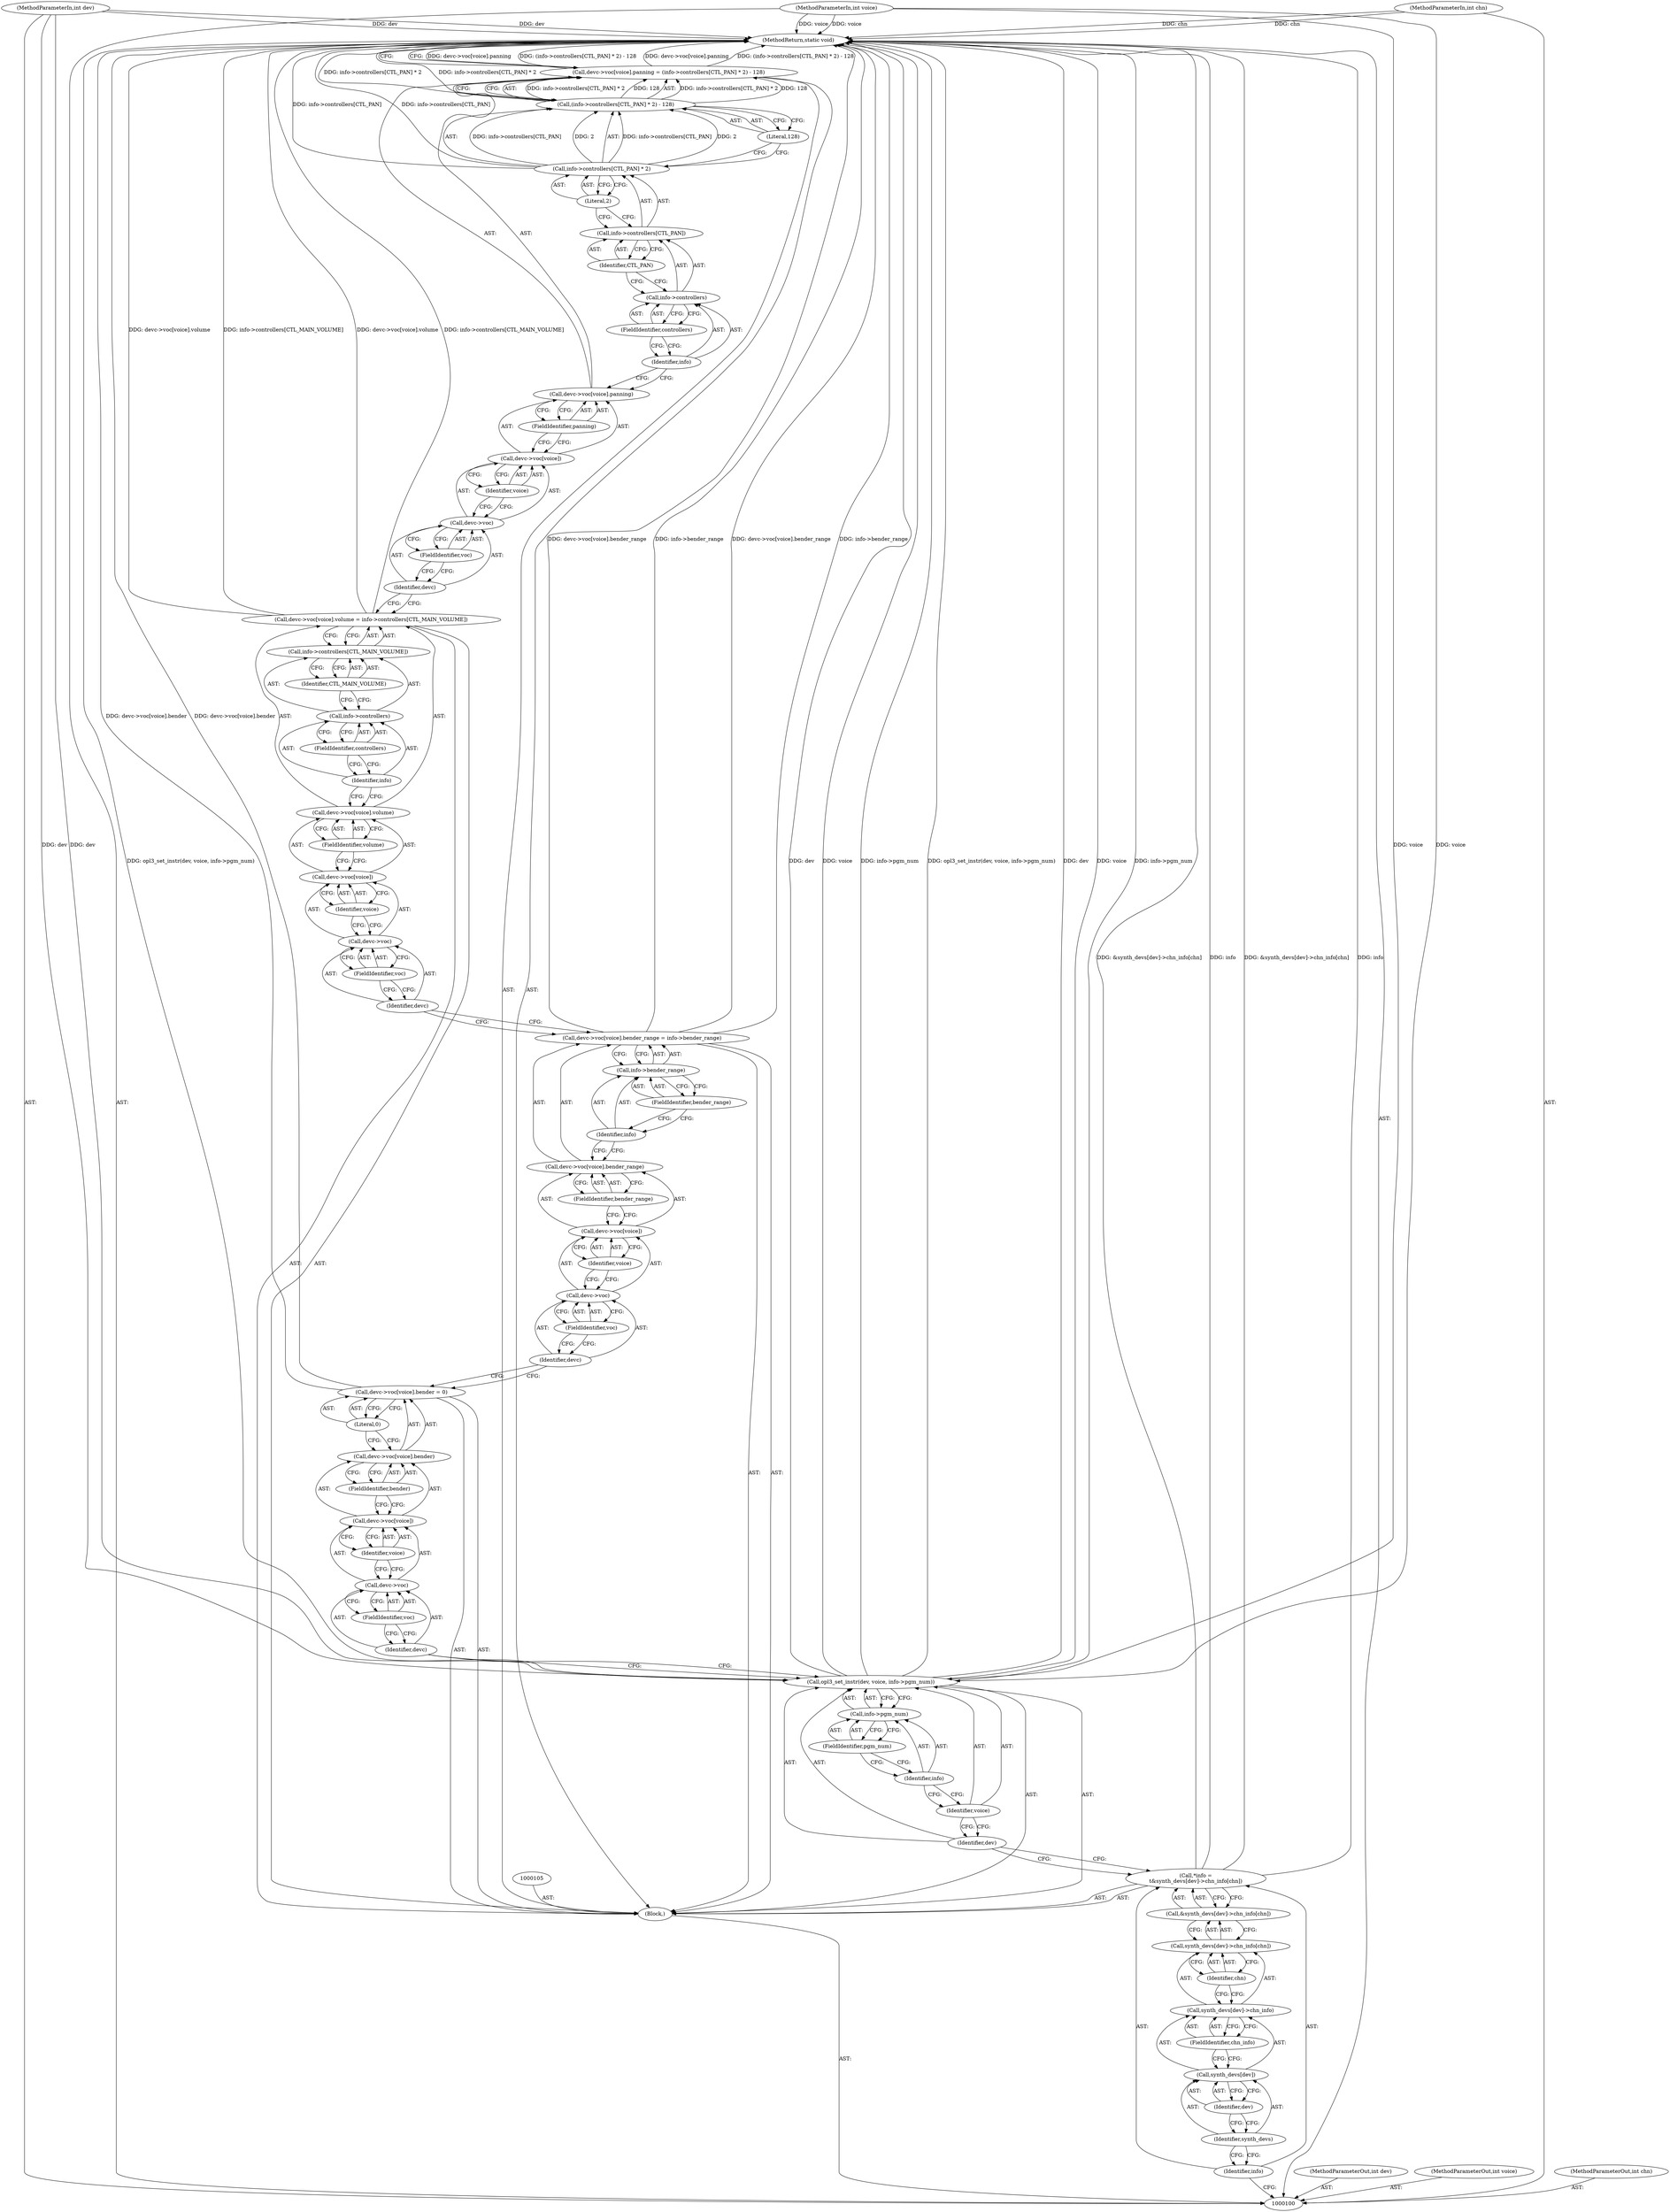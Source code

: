 digraph "1_linux_4d00135a680727f6c3be78f8befaac009030e4df_0" {
"1000172" [label="(MethodReturn,static void)"];
"1000101" [label="(MethodParameterIn,int dev)"];
"1000219" [label="(MethodParameterOut,int dev)"];
"1000102" [label="(MethodParameterIn,int voice)"];
"1000220" [label="(MethodParameterOut,int voice)"];
"1000103" [label="(MethodParameterIn,int chn)"];
"1000221" [label="(MethodParameterOut,int chn)"];
"1000142" [label="(Call,devc->voc[voice].volume = info->controllers[CTL_MAIN_VOLUME])"];
"1000143" [label="(Call,devc->voc[voice].volume)"];
"1000144" [label="(Call,devc->voc[voice])"];
"1000145" [label="(Call,devc->voc)"];
"1000146" [label="(Identifier,devc)"];
"1000148" [label="(Identifier,voice)"];
"1000149" [label="(FieldIdentifier,volume)"];
"1000150" [label="(Call,info->controllers[CTL_MAIN_VOLUME])"];
"1000151" [label="(Call,info->controllers)"];
"1000152" [label="(Identifier,info)"];
"1000153" [label="(FieldIdentifier,controllers)"];
"1000154" [label="(Identifier,CTL_MAIN_VOLUME)"];
"1000147" [label="(FieldIdentifier,voc)"];
"1000155" [label="(Call,devc->voc[voice].panning = (info->controllers[CTL_PAN] * 2) - 128)"];
"1000156" [label="(Call,devc->voc[voice].panning)"];
"1000157" [label="(Call,devc->voc[voice])"];
"1000158" [label="(Call,devc->voc)"];
"1000159" [label="(Identifier,devc)"];
"1000161" [label="(Identifier,voice)"];
"1000162" [label="(FieldIdentifier,panning)"];
"1000163" [label="(Call,(info->controllers[CTL_PAN] * 2) - 128)"];
"1000164" [label="(Call,info->controllers[CTL_PAN] * 2)"];
"1000165" [label="(Call,info->controllers[CTL_PAN])"];
"1000166" [label="(Call,info->controllers)"];
"1000167" [label="(Identifier,info)"];
"1000168" [label="(FieldIdentifier,controllers)"];
"1000169" [label="(Identifier,CTL_PAN)"];
"1000170" [label="(Literal,2)"];
"1000171" [label="(Literal,128)"];
"1000160" [label="(FieldIdentifier,voc)"];
"1000104" [label="(Block,)"];
"1000106" [label="(Call,*info =\n\t&synth_devs[dev]->chn_info[chn])"];
"1000107" [label="(Identifier,info)"];
"1000108" [label="(Call,&synth_devs[dev]->chn_info[chn])"];
"1000113" [label="(Identifier,dev)"];
"1000114" [label="(FieldIdentifier,chn_info)"];
"1000109" [label="(Call,synth_devs[dev]->chn_info[chn])"];
"1000110" [label="(Call,synth_devs[dev]->chn_info)"];
"1000111" [label="(Call,synth_devs[dev])"];
"1000112" [label="(Identifier,synth_devs)"];
"1000115" [label="(Identifier,chn)"];
"1000117" [label="(Identifier,dev)"];
"1000116" [label="(Call,opl3_set_instr(dev, voice, info->pgm_num))"];
"1000118" [label="(Identifier,voice)"];
"1000119" [label="(Call,info->pgm_num)"];
"1000120" [label="(Identifier,info)"];
"1000121" [label="(FieldIdentifier,pgm_num)"];
"1000122" [label="(Call,devc->voc[voice].bender = 0)"];
"1000123" [label="(Call,devc->voc[voice].bender)"];
"1000124" [label="(Call,devc->voc[voice])"];
"1000125" [label="(Call,devc->voc)"];
"1000126" [label="(Identifier,devc)"];
"1000128" [label="(Identifier,voice)"];
"1000129" [label="(FieldIdentifier,bender)"];
"1000130" [label="(Literal,0)"];
"1000127" [label="(FieldIdentifier,voc)"];
"1000131" [label="(Call,devc->voc[voice].bender_range = info->bender_range)"];
"1000132" [label="(Call,devc->voc[voice].bender_range)"];
"1000133" [label="(Call,devc->voc[voice])"];
"1000134" [label="(Call,devc->voc)"];
"1000135" [label="(Identifier,devc)"];
"1000137" [label="(Identifier,voice)"];
"1000138" [label="(FieldIdentifier,bender_range)"];
"1000139" [label="(Call,info->bender_range)"];
"1000140" [label="(Identifier,info)"];
"1000141" [label="(FieldIdentifier,bender_range)"];
"1000136" [label="(FieldIdentifier,voc)"];
"1000172" -> "1000100"  [label="AST: "];
"1000172" -> "1000155"  [label="CFG: "];
"1000116" -> "1000172"  [label="DDG: dev"];
"1000116" -> "1000172"  [label="DDG: voice"];
"1000116" -> "1000172"  [label="DDG: info->pgm_num"];
"1000116" -> "1000172"  [label="DDG: opl3_set_instr(dev, voice, info->pgm_num)"];
"1000163" -> "1000172"  [label="DDG: info->controllers[CTL_PAN] * 2"];
"1000106" -> "1000172"  [label="DDG: &synth_devs[dev]->chn_info[chn]"];
"1000106" -> "1000172"  [label="DDG: info"];
"1000102" -> "1000172"  [label="DDG: voice"];
"1000101" -> "1000172"  [label="DDG: dev"];
"1000142" -> "1000172"  [label="DDG: info->controllers[CTL_MAIN_VOLUME]"];
"1000142" -> "1000172"  [label="DDG: devc->voc[voice].volume"];
"1000155" -> "1000172"  [label="DDG: devc->voc[voice].panning"];
"1000155" -> "1000172"  [label="DDG: (info->controllers[CTL_PAN] * 2) - 128"];
"1000122" -> "1000172"  [label="DDG: devc->voc[voice].bender"];
"1000131" -> "1000172"  [label="DDG: devc->voc[voice].bender_range"];
"1000131" -> "1000172"  [label="DDG: info->bender_range"];
"1000103" -> "1000172"  [label="DDG: chn"];
"1000164" -> "1000172"  [label="DDG: info->controllers[CTL_PAN]"];
"1000101" -> "1000100"  [label="AST: "];
"1000101" -> "1000172"  [label="DDG: dev"];
"1000101" -> "1000116"  [label="DDG: dev"];
"1000219" -> "1000100"  [label="AST: "];
"1000102" -> "1000100"  [label="AST: "];
"1000102" -> "1000172"  [label="DDG: voice"];
"1000102" -> "1000116"  [label="DDG: voice"];
"1000220" -> "1000100"  [label="AST: "];
"1000103" -> "1000100"  [label="AST: "];
"1000103" -> "1000172"  [label="DDG: chn"];
"1000221" -> "1000100"  [label="AST: "];
"1000142" -> "1000104"  [label="AST: "];
"1000142" -> "1000150"  [label="CFG: "];
"1000143" -> "1000142"  [label="AST: "];
"1000150" -> "1000142"  [label="AST: "];
"1000159" -> "1000142"  [label="CFG: "];
"1000142" -> "1000172"  [label="DDG: info->controllers[CTL_MAIN_VOLUME]"];
"1000142" -> "1000172"  [label="DDG: devc->voc[voice].volume"];
"1000143" -> "1000142"  [label="AST: "];
"1000143" -> "1000149"  [label="CFG: "];
"1000144" -> "1000143"  [label="AST: "];
"1000149" -> "1000143"  [label="AST: "];
"1000152" -> "1000143"  [label="CFG: "];
"1000144" -> "1000143"  [label="AST: "];
"1000144" -> "1000148"  [label="CFG: "];
"1000145" -> "1000144"  [label="AST: "];
"1000148" -> "1000144"  [label="AST: "];
"1000149" -> "1000144"  [label="CFG: "];
"1000145" -> "1000144"  [label="AST: "];
"1000145" -> "1000147"  [label="CFG: "];
"1000146" -> "1000145"  [label="AST: "];
"1000147" -> "1000145"  [label="AST: "];
"1000148" -> "1000145"  [label="CFG: "];
"1000146" -> "1000145"  [label="AST: "];
"1000146" -> "1000131"  [label="CFG: "];
"1000147" -> "1000146"  [label="CFG: "];
"1000148" -> "1000144"  [label="AST: "];
"1000148" -> "1000145"  [label="CFG: "];
"1000144" -> "1000148"  [label="CFG: "];
"1000149" -> "1000143"  [label="AST: "];
"1000149" -> "1000144"  [label="CFG: "];
"1000143" -> "1000149"  [label="CFG: "];
"1000150" -> "1000142"  [label="AST: "];
"1000150" -> "1000154"  [label="CFG: "];
"1000151" -> "1000150"  [label="AST: "];
"1000154" -> "1000150"  [label="AST: "];
"1000142" -> "1000150"  [label="CFG: "];
"1000151" -> "1000150"  [label="AST: "];
"1000151" -> "1000153"  [label="CFG: "];
"1000152" -> "1000151"  [label="AST: "];
"1000153" -> "1000151"  [label="AST: "];
"1000154" -> "1000151"  [label="CFG: "];
"1000152" -> "1000151"  [label="AST: "];
"1000152" -> "1000143"  [label="CFG: "];
"1000153" -> "1000152"  [label="CFG: "];
"1000153" -> "1000151"  [label="AST: "];
"1000153" -> "1000152"  [label="CFG: "];
"1000151" -> "1000153"  [label="CFG: "];
"1000154" -> "1000150"  [label="AST: "];
"1000154" -> "1000151"  [label="CFG: "];
"1000150" -> "1000154"  [label="CFG: "];
"1000147" -> "1000145"  [label="AST: "];
"1000147" -> "1000146"  [label="CFG: "];
"1000145" -> "1000147"  [label="CFG: "];
"1000155" -> "1000104"  [label="AST: "];
"1000155" -> "1000163"  [label="CFG: "];
"1000156" -> "1000155"  [label="AST: "];
"1000163" -> "1000155"  [label="AST: "];
"1000172" -> "1000155"  [label="CFG: "];
"1000155" -> "1000172"  [label="DDG: devc->voc[voice].panning"];
"1000155" -> "1000172"  [label="DDG: (info->controllers[CTL_PAN] * 2) - 128"];
"1000163" -> "1000155"  [label="DDG: info->controllers[CTL_PAN] * 2"];
"1000163" -> "1000155"  [label="DDG: 128"];
"1000156" -> "1000155"  [label="AST: "];
"1000156" -> "1000162"  [label="CFG: "];
"1000157" -> "1000156"  [label="AST: "];
"1000162" -> "1000156"  [label="AST: "];
"1000167" -> "1000156"  [label="CFG: "];
"1000157" -> "1000156"  [label="AST: "];
"1000157" -> "1000161"  [label="CFG: "];
"1000158" -> "1000157"  [label="AST: "];
"1000161" -> "1000157"  [label="AST: "];
"1000162" -> "1000157"  [label="CFG: "];
"1000158" -> "1000157"  [label="AST: "];
"1000158" -> "1000160"  [label="CFG: "];
"1000159" -> "1000158"  [label="AST: "];
"1000160" -> "1000158"  [label="AST: "];
"1000161" -> "1000158"  [label="CFG: "];
"1000159" -> "1000158"  [label="AST: "];
"1000159" -> "1000142"  [label="CFG: "];
"1000160" -> "1000159"  [label="CFG: "];
"1000161" -> "1000157"  [label="AST: "];
"1000161" -> "1000158"  [label="CFG: "];
"1000157" -> "1000161"  [label="CFG: "];
"1000162" -> "1000156"  [label="AST: "];
"1000162" -> "1000157"  [label="CFG: "];
"1000156" -> "1000162"  [label="CFG: "];
"1000163" -> "1000155"  [label="AST: "];
"1000163" -> "1000171"  [label="CFG: "];
"1000164" -> "1000163"  [label="AST: "];
"1000171" -> "1000163"  [label="AST: "];
"1000155" -> "1000163"  [label="CFG: "];
"1000163" -> "1000172"  [label="DDG: info->controllers[CTL_PAN] * 2"];
"1000163" -> "1000155"  [label="DDG: info->controllers[CTL_PAN] * 2"];
"1000163" -> "1000155"  [label="DDG: 128"];
"1000164" -> "1000163"  [label="DDG: info->controllers[CTL_PAN]"];
"1000164" -> "1000163"  [label="DDG: 2"];
"1000164" -> "1000163"  [label="AST: "];
"1000164" -> "1000170"  [label="CFG: "];
"1000165" -> "1000164"  [label="AST: "];
"1000170" -> "1000164"  [label="AST: "];
"1000171" -> "1000164"  [label="CFG: "];
"1000164" -> "1000172"  [label="DDG: info->controllers[CTL_PAN]"];
"1000164" -> "1000163"  [label="DDG: info->controllers[CTL_PAN]"];
"1000164" -> "1000163"  [label="DDG: 2"];
"1000165" -> "1000164"  [label="AST: "];
"1000165" -> "1000169"  [label="CFG: "];
"1000166" -> "1000165"  [label="AST: "];
"1000169" -> "1000165"  [label="AST: "];
"1000170" -> "1000165"  [label="CFG: "];
"1000166" -> "1000165"  [label="AST: "];
"1000166" -> "1000168"  [label="CFG: "];
"1000167" -> "1000166"  [label="AST: "];
"1000168" -> "1000166"  [label="AST: "];
"1000169" -> "1000166"  [label="CFG: "];
"1000167" -> "1000166"  [label="AST: "];
"1000167" -> "1000156"  [label="CFG: "];
"1000168" -> "1000167"  [label="CFG: "];
"1000168" -> "1000166"  [label="AST: "];
"1000168" -> "1000167"  [label="CFG: "];
"1000166" -> "1000168"  [label="CFG: "];
"1000169" -> "1000165"  [label="AST: "];
"1000169" -> "1000166"  [label="CFG: "];
"1000165" -> "1000169"  [label="CFG: "];
"1000170" -> "1000164"  [label="AST: "];
"1000170" -> "1000165"  [label="CFG: "];
"1000164" -> "1000170"  [label="CFG: "];
"1000171" -> "1000163"  [label="AST: "];
"1000171" -> "1000164"  [label="CFG: "];
"1000163" -> "1000171"  [label="CFG: "];
"1000160" -> "1000158"  [label="AST: "];
"1000160" -> "1000159"  [label="CFG: "];
"1000158" -> "1000160"  [label="CFG: "];
"1000104" -> "1000100"  [label="AST: "];
"1000105" -> "1000104"  [label="AST: "];
"1000106" -> "1000104"  [label="AST: "];
"1000116" -> "1000104"  [label="AST: "];
"1000122" -> "1000104"  [label="AST: "];
"1000131" -> "1000104"  [label="AST: "];
"1000142" -> "1000104"  [label="AST: "];
"1000155" -> "1000104"  [label="AST: "];
"1000106" -> "1000104"  [label="AST: "];
"1000106" -> "1000108"  [label="CFG: "];
"1000107" -> "1000106"  [label="AST: "];
"1000108" -> "1000106"  [label="AST: "];
"1000117" -> "1000106"  [label="CFG: "];
"1000106" -> "1000172"  [label="DDG: &synth_devs[dev]->chn_info[chn]"];
"1000106" -> "1000172"  [label="DDG: info"];
"1000107" -> "1000106"  [label="AST: "];
"1000107" -> "1000100"  [label="CFG: "];
"1000112" -> "1000107"  [label="CFG: "];
"1000108" -> "1000106"  [label="AST: "];
"1000108" -> "1000109"  [label="CFG: "];
"1000109" -> "1000108"  [label="AST: "];
"1000106" -> "1000108"  [label="CFG: "];
"1000113" -> "1000111"  [label="AST: "];
"1000113" -> "1000112"  [label="CFG: "];
"1000111" -> "1000113"  [label="CFG: "];
"1000114" -> "1000110"  [label="AST: "];
"1000114" -> "1000111"  [label="CFG: "];
"1000110" -> "1000114"  [label="CFG: "];
"1000109" -> "1000108"  [label="AST: "];
"1000109" -> "1000115"  [label="CFG: "];
"1000110" -> "1000109"  [label="AST: "];
"1000115" -> "1000109"  [label="AST: "];
"1000108" -> "1000109"  [label="CFG: "];
"1000110" -> "1000109"  [label="AST: "];
"1000110" -> "1000114"  [label="CFG: "];
"1000111" -> "1000110"  [label="AST: "];
"1000114" -> "1000110"  [label="AST: "];
"1000115" -> "1000110"  [label="CFG: "];
"1000111" -> "1000110"  [label="AST: "];
"1000111" -> "1000113"  [label="CFG: "];
"1000112" -> "1000111"  [label="AST: "];
"1000113" -> "1000111"  [label="AST: "];
"1000114" -> "1000111"  [label="CFG: "];
"1000112" -> "1000111"  [label="AST: "];
"1000112" -> "1000107"  [label="CFG: "];
"1000113" -> "1000112"  [label="CFG: "];
"1000115" -> "1000109"  [label="AST: "];
"1000115" -> "1000110"  [label="CFG: "];
"1000109" -> "1000115"  [label="CFG: "];
"1000117" -> "1000116"  [label="AST: "];
"1000117" -> "1000106"  [label="CFG: "];
"1000118" -> "1000117"  [label="CFG: "];
"1000116" -> "1000104"  [label="AST: "];
"1000116" -> "1000119"  [label="CFG: "];
"1000117" -> "1000116"  [label="AST: "];
"1000118" -> "1000116"  [label="AST: "];
"1000119" -> "1000116"  [label="AST: "];
"1000126" -> "1000116"  [label="CFG: "];
"1000116" -> "1000172"  [label="DDG: dev"];
"1000116" -> "1000172"  [label="DDG: voice"];
"1000116" -> "1000172"  [label="DDG: info->pgm_num"];
"1000116" -> "1000172"  [label="DDG: opl3_set_instr(dev, voice, info->pgm_num)"];
"1000101" -> "1000116"  [label="DDG: dev"];
"1000102" -> "1000116"  [label="DDG: voice"];
"1000118" -> "1000116"  [label="AST: "];
"1000118" -> "1000117"  [label="CFG: "];
"1000120" -> "1000118"  [label="CFG: "];
"1000119" -> "1000116"  [label="AST: "];
"1000119" -> "1000121"  [label="CFG: "];
"1000120" -> "1000119"  [label="AST: "];
"1000121" -> "1000119"  [label="AST: "];
"1000116" -> "1000119"  [label="CFG: "];
"1000120" -> "1000119"  [label="AST: "];
"1000120" -> "1000118"  [label="CFG: "];
"1000121" -> "1000120"  [label="CFG: "];
"1000121" -> "1000119"  [label="AST: "];
"1000121" -> "1000120"  [label="CFG: "];
"1000119" -> "1000121"  [label="CFG: "];
"1000122" -> "1000104"  [label="AST: "];
"1000122" -> "1000130"  [label="CFG: "];
"1000123" -> "1000122"  [label="AST: "];
"1000130" -> "1000122"  [label="AST: "];
"1000135" -> "1000122"  [label="CFG: "];
"1000122" -> "1000172"  [label="DDG: devc->voc[voice].bender"];
"1000123" -> "1000122"  [label="AST: "];
"1000123" -> "1000129"  [label="CFG: "];
"1000124" -> "1000123"  [label="AST: "];
"1000129" -> "1000123"  [label="AST: "];
"1000130" -> "1000123"  [label="CFG: "];
"1000124" -> "1000123"  [label="AST: "];
"1000124" -> "1000128"  [label="CFG: "];
"1000125" -> "1000124"  [label="AST: "];
"1000128" -> "1000124"  [label="AST: "];
"1000129" -> "1000124"  [label="CFG: "];
"1000125" -> "1000124"  [label="AST: "];
"1000125" -> "1000127"  [label="CFG: "];
"1000126" -> "1000125"  [label="AST: "];
"1000127" -> "1000125"  [label="AST: "];
"1000128" -> "1000125"  [label="CFG: "];
"1000126" -> "1000125"  [label="AST: "];
"1000126" -> "1000116"  [label="CFG: "];
"1000127" -> "1000126"  [label="CFG: "];
"1000128" -> "1000124"  [label="AST: "];
"1000128" -> "1000125"  [label="CFG: "];
"1000124" -> "1000128"  [label="CFG: "];
"1000129" -> "1000123"  [label="AST: "];
"1000129" -> "1000124"  [label="CFG: "];
"1000123" -> "1000129"  [label="CFG: "];
"1000130" -> "1000122"  [label="AST: "];
"1000130" -> "1000123"  [label="CFG: "];
"1000122" -> "1000130"  [label="CFG: "];
"1000127" -> "1000125"  [label="AST: "];
"1000127" -> "1000126"  [label="CFG: "];
"1000125" -> "1000127"  [label="CFG: "];
"1000131" -> "1000104"  [label="AST: "];
"1000131" -> "1000139"  [label="CFG: "];
"1000132" -> "1000131"  [label="AST: "];
"1000139" -> "1000131"  [label="AST: "];
"1000146" -> "1000131"  [label="CFG: "];
"1000131" -> "1000172"  [label="DDG: devc->voc[voice].bender_range"];
"1000131" -> "1000172"  [label="DDG: info->bender_range"];
"1000132" -> "1000131"  [label="AST: "];
"1000132" -> "1000138"  [label="CFG: "];
"1000133" -> "1000132"  [label="AST: "];
"1000138" -> "1000132"  [label="AST: "];
"1000140" -> "1000132"  [label="CFG: "];
"1000133" -> "1000132"  [label="AST: "];
"1000133" -> "1000137"  [label="CFG: "];
"1000134" -> "1000133"  [label="AST: "];
"1000137" -> "1000133"  [label="AST: "];
"1000138" -> "1000133"  [label="CFG: "];
"1000134" -> "1000133"  [label="AST: "];
"1000134" -> "1000136"  [label="CFG: "];
"1000135" -> "1000134"  [label="AST: "];
"1000136" -> "1000134"  [label="AST: "];
"1000137" -> "1000134"  [label="CFG: "];
"1000135" -> "1000134"  [label="AST: "];
"1000135" -> "1000122"  [label="CFG: "];
"1000136" -> "1000135"  [label="CFG: "];
"1000137" -> "1000133"  [label="AST: "];
"1000137" -> "1000134"  [label="CFG: "];
"1000133" -> "1000137"  [label="CFG: "];
"1000138" -> "1000132"  [label="AST: "];
"1000138" -> "1000133"  [label="CFG: "];
"1000132" -> "1000138"  [label="CFG: "];
"1000139" -> "1000131"  [label="AST: "];
"1000139" -> "1000141"  [label="CFG: "];
"1000140" -> "1000139"  [label="AST: "];
"1000141" -> "1000139"  [label="AST: "];
"1000131" -> "1000139"  [label="CFG: "];
"1000140" -> "1000139"  [label="AST: "];
"1000140" -> "1000132"  [label="CFG: "];
"1000141" -> "1000140"  [label="CFG: "];
"1000141" -> "1000139"  [label="AST: "];
"1000141" -> "1000140"  [label="CFG: "];
"1000139" -> "1000141"  [label="CFG: "];
"1000136" -> "1000134"  [label="AST: "];
"1000136" -> "1000135"  [label="CFG: "];
"1000134" -> "1000136"  [label="CFG: "];
}
